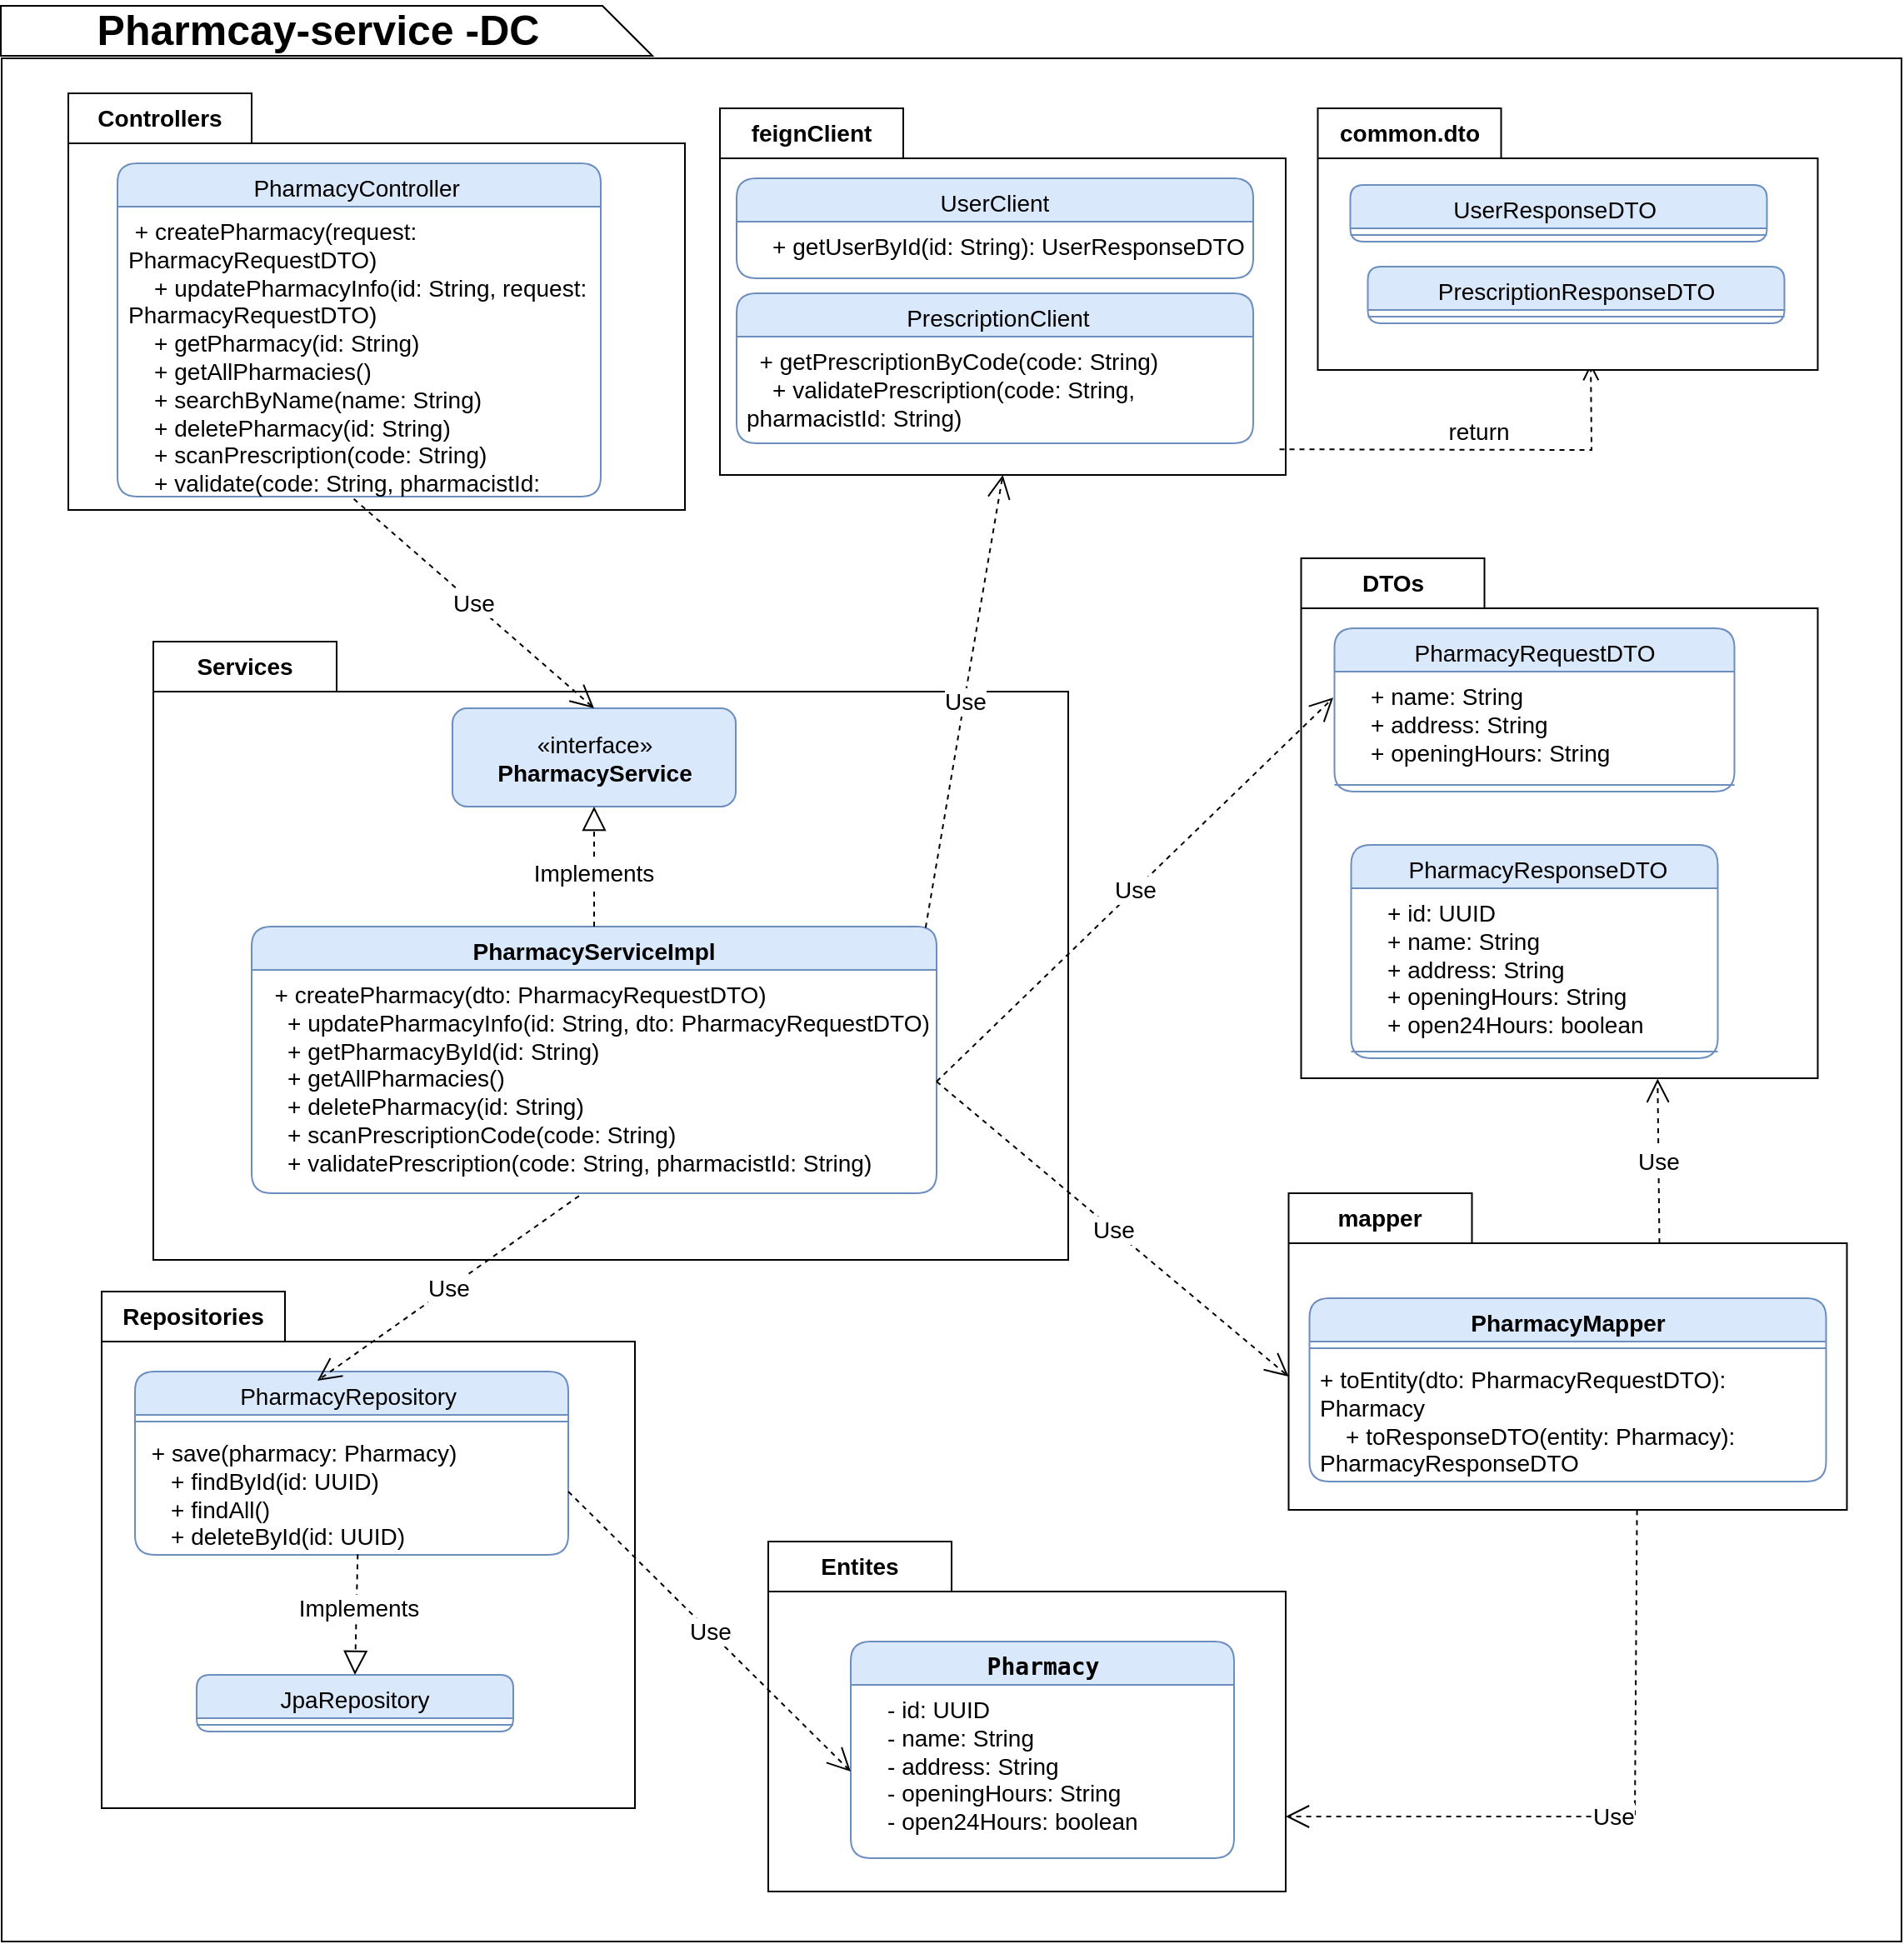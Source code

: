 <mxfile version="28.2.0">
  <diagram name="Prescription Service - DC" id="-rO3_hpFllKhwETeMBrI">
    <mxGraphModel dx="2034" dy="1017" grid="1" gridSize="10" guides="1" tooltips="1" connect="1" arrows="1" fold="1" page="1" pageScale="1" pageWidth="3300" pageHeight="2339" math="0" shadow="0">
      <root>
        <mxCell id="0" />
        <mxCell id="1" parent="0" />
        <mxCell id="9863JnEJpdngomxdaVxT-1" value="" style="html=1;whiteSpace=wrap;fontSize=14;" vertex="1" parent="1">
          <mxGeometry x="550" y="260" width="1140" height="1130" as="geometry" />
        </mxCell>
        <mxCell id="9863JnEJpdngomxdaVxT-2" value="Entites" style="shape=folder;fontStyle=1;tabWidth=110;tabHeight=30;tabPosition=left;html=1;boundedLbl=1;labelInHeader=1;container=1;collapsible=0;recursiveResize=0;whiteSpace=wrap;fontSize=14;" vertex="1" parent="1">
          <mxGeometry x="1010" y="1150" width="310.5" height="210" as="geometry" />
        </mxCell>
        <mxCell id="9863JnEJpdngomxdaVxT-3" value="&lt;div style=&quot;text-align: left;&quot;&gt;&lt;font face=&quot;monospace&quot;&gt;Pharmacy&lt;/font&gt;&lt;/div&gt;" style="swimlane;fontStyle=1;align=center;verticalAlign=top;childLayout=stackLayout;horizontal=1;startSize=26;horizontalStack=0;resizeParent=1;resizeParentMax=0;resizeLast=0;collapsible=1;marginBottom=0;whiteSpace=wrap;html=1;fillColor=#dae8fc;strokeColor=#6c8ebf;rounded=1;fontSize=14;" vertex="1" parent="9863JnEJpdngomxdaVxT-2">
          <mxGeometry x="49.5" y="60" width="230" height="130" as="geometry">
            <mxRectangle x="200" y="60" width="70" height="30" as="alternateBounds" />
          </mxGeometry>
        </mxCell>
        <mxCell id="9863JnEJpdngomxdaVxT-4" value="&lt;div&gt;&lt;div&gt;&amp;nbsp; &amp;nbsp; - id: UUID&lt;/div&gt;&lt;div&gt;&amp;nbsp; &amp;nbsp; - name: String&lt;/div&gt;&lt;div&gt;&amp;nbsp; &amp;nbsp; - address: String&lt;/div&gt;&lt;div&gt;&amp;nbsp; &amp;nbsp; - openingHours: String&lt;/div&gt;&lt;div&gt;&amp;nbsp; &amp;nbsp; - open24Hours: boolean&lt;/div&gt;&lt;/div&gt;" style="text;strokeColor=none;fillColor=none;align=left;verticalAlign=top;spacingLeft=4;spacingRight=4;overflow=hidden;rotatable=0;points=[[0,0.5],[1,0.5]];portConstraint=eastwest;whiteSpace=wrap;html=1;rounded=1;fontSize=14;" vertex="1" parent="9863JnEJpdngomxdaVxT-3">
          <mxGeometry y="26" width="230" height="104" as="geometry" />
        </mxCell>
        <mxCell id="9863JnEJpdngomxdaVxT-26" value="DTOs" style="shape=folder;fontStyle=1;tabWidth=110;tabHeight=30;tabPosition=left;html=1;boundedLbl=1;labelInHeader=1;container=1;collapsible=0;recursiveResize=0;whiteSpace=wrap;fontSize=14;" vertex="1" parent="1">
          <mxGeometry x="1329.75" y="560" width="310" height="312" as="geometry" />
        </mxCell>
        <mxCell id="9863JnEJpdngomxdaVxT-27" value="&lt;div style=&quot;text-align: left;&quot;&gt;&lt;span style=&quot;font-weight: 400;&quot;&gt;PharmacyRequestDTO&lt;/span&gt;&lt;/div&gt;" style="swimlane;fontStyle=1;align=center;verticalAlign=top;childLayout=stackLayout;horizontal=1;startSize=26;horizontalStack=0;resizeParent=1;resizeParentMax=0;resizeLast=0;collapsible=1;marginBottom=0;whiteSpace=wrap;html=1;fillColor=#dae8fc;strokeColor=#6c8ebf;rounded=1;fontSize=14;" vertex="1" parent="9863JnEJpdngomxdaVxT-26">
          <mxGeometry x="20" y="42" width="240" height="98" as="geometry">
            <mxRectangle x="200" y="60" width="70" height="30" as="alternateBounds" />
          </mxGeometry>
        </mxCell>
        <mxCell id="9863JnEJpdngomxdaVxT-28" value="&lt;div&gt;&amp;nbsp; &amp;nbsp; + name: String&lt;/div&gt;&lt;div&gt;&amp;nbsp; &amp;nbsp; + address: String&lt;/div&gt;&lt;div&gt;&amp;nbsp; &amp;nbsp; + openingHours: String&lt;/div&gt;" style="text;strokeColor=none;fillColor=none;align=left;verticalAlign=top;spacingLeft=4;spacingRight=4;overflow=hidden;rotatable=0;points=[[0,0.5],[1,0.5]];portConstraint=eastwest;whiteSpace=wrap;html=1;rounded=1;fontSize=14;" vertex="1" parent="9863JnEJpdngomxdaVxT-27">
          <mxGeometry y="26" width="240" height="64" as="geometry" />
        </mxCell>
        <mxCell id="9863JnEJpdngomxdaVxT-29" value="" style="line;strokeWidth=1;fillColor=none;align=left;verticalAlign=middle;spacingTop=-1;spacingLeft=3;spacingRight=3;rotatable=0;labelPosition=right;points=[];portConstraint=eastwest;strokeColor=inherit;rounded=1;fontSize=14;" vertex="1" parent="9863JnEJpdngomxdaVxT-27">
          <mxGeometry y="90" width="240" height="8" as="geometry" />
        </mxCell>
        <mxCell id="9863JnEJpdngomxdaVxT-30" value="&lt;div style=&quot;text-align: left;&quot;&gt;&lt;span style=&quot;font-weight: 400;&quot;&gt;&amp;nbsp;PharmacyResponseDTO&lt;/span&gt;&lt;/div&gt;" style="swimlane;fontStyle=1;align=center;verticalAlign=top;childLayout=stackLayout;horizontal=1;startSize=26;horizontalStack=0;resizeParent=1;resizeParentMax=0;resizeLast=0;collapsible=1;marginBottom=0;whiteSpace=wrap;html=1;fillColor=#dae8fc;strokeColor=#6c8ebf;rounded=1;fontSize=14;" vertex="1" parent="9863JnEJpdngomxdaVxT-26">
          <mxGeometry x="30" y="172" width="220" height="128" as="geometry">
            <mxRectangle x="200" y="60" width="70" height="30" as="alternateBounds" />
          </mxGeometry>
        </mxCell>
        <mxCell id="9863JnEJpdngomxdaVxT-31" value="&lt;div&gt;&amp;nbsp; &amp;nbsp; + id: UUID&lt;/div&gt;&lt;div&gt;&amp;nbsp; &amp;nbsp; + name: String&lt;/div&gt;&lt;div&gt;&amp;nbsp; &amp;nbsp; + address: String&lt;/div&gt;&lt;div&gt;&amp;nbsp; &amp;nbsp; + openingHours: String&lt;/div&gt;&lt;div&gt;&amp;nbsp; &amp;nbsp; + open24Hours: boolean&lt;/div&gt;" style="text;strokeColor=none;fillColor=none;align=left;verticalAlign=top;spacingLeft=4;spacingRight=4;overflow=hidden;rotatable=0;points=[[0,0.5],[1,0.5]];portConstraint=eastwest;whiteSpace=wrap;html=1;rounded=1;fontSize=14;" vertex="1" parent="9863JnEJpdngomxdaVxT-30">
          <mxGeometry y="26" width="220" height="94" as="geometry" />
        </mxCell>
        <mxCell id="9863JnEJpdngomxdaVxT-32" value="" style="line;strokeWidth=1;fillColor=none;align=left;verticalAlign=middle;spacingTop=-1;spacingLeft=3;spacingRight=3;rotatable=0;labelPosition=right;points=[];portConstraint=eastwest;strokeColor=inherit;rounded=1;fontSize=14;" vertex="1" parent="9863JnEJpdngomxdaVxT-30">
          <mxGeometry y="120" width="220" height="8" as="geometry" />
        </mxCell>
        <mxCell id="9863JnEJpdngomxdaVxT-41" value="Services" style="shape=folder;fontStyle=1;tabWidth=110;tabHeight=30;tabPosition=left;html=1;boundedLbl=1;labelInHeader=1;container=1;collapsible=0;recursiveResize=0;whiteSpace=wrap;fontSize=14;" vertex="1" parent="1">
          <mxGeometry x="641" y="610" width="549" height="371" as="geometry" />
        </mxCell>
        <mxCell id="9863JnEJpdngomxdaVxT-42" value="&lt;div style=&quot;text-align: left;&quot;&gt;PharmacyServiceImpl&lt;/div&gt;" style="swimlane;fontStyle=1;align=center;verticalAlign=top;childLayout=stackLayout;horizontal=1;startSize=26;horizontalStack=0;resizeParent=1;resizeParentMax=0;resizeLast=0;collapsible=1;marginBottom=0;whiteSpace=wrap;html=1;rounded=1;fillColor=#dae8fc;strokeColor=#6c8ebf;fontSize=14;" vertex="1" parent="9863JnEJpdngomxdaVxT-41">
          <mxGeometry x="59" y="171" width="411" height="160" as="geometry" />
        </mxCell>
        <mxCell id="9863JnEJpdngomxdaVxT-43" value="&lt;div&gt;&amp;nbsp; + createPharmacy(dto: PharmacyRequestDTO)&lt;/div&gt;&lt;div&gt;&amp;nbsp; &amp;nbsp; + updatePharmacyInfo(id: String, dto: PharmacyRequestDTO)&lt;/div&gt;&lt;div&gt;&amp;nbsp; &amp;nbsp; + getPharmacyById(id: String)&lt;/div&gt;&lt;div&gt;&amp;nbsp; &amp;nbsp; + getAllPharmacies()&lt;/div&gt;&lt;div&gt;&amp;nbsp; &amp;nbsp; + deletePharmacy(id: String)&lt;/div&gt;&lt;div&gt;&amp;nbsp; &amp;nbsp; + scanPrescriptionCode(code: String)&lt;/div&gt;&lt;div&gt;&amp;nbsp; &amp;nbsp; + validatePrescription(code: String, pharmacistId: String)&lt;/div&gt;" style="text;strokeColor=none;fillColor=none;align=left;verticalAlign=top;spacingLeft=4;spacingRight=4;overflow=hidden;rotatable=0;points=[[0,0.5],[1,0.5]];portConstraint=eastwest;whiteSpace=wrap;html=1;rounded=1;fontSize=14;" vertex="1" parent="9863JnEJpdngomxdaVxT-42">
          <mxGeometry y="26" width="411" height="134" as="geometry" />
        </mxCell>
        <mxCell id="9863JnEJpdngomxdaVxT-44" value="«interface»&lt;br&gt;&lt;div style=&quot;text-align: left;&quot;&gt;&lt;b&gt;PharmacyService&lt;/b&gt;&lt;/div&gt;" style="html=1;whiteSpace=wrap;fillColor=#dae8fc;strokeColor=#6c8ebf;rounded=1;fontSize=14;" vertex="1" parent="9863JnEJpdngomxdaVxT-41">
          <mxGeometry x="179.5" y="40" width="170" height="59" as="geometry" />
        </mxCell>
        <mxCell id="9863JnEJpdngomxdaVxT-45" value="" style="endArrow=block;dashed=1;endFill=0;endSize=12;html=1;rounded=0;exitX=0.5;exitY=0;exitDx=0;exitDy=0;entryX=0.5;entryY=1;entryDx=0;entryDy=0;fontSize=14;" edge="1" parent="9863JnEJpdngomxdaVxT-41" source="9863JnEJpdngomxdaVxT-42" target="9863JnEJpdngomxdaVxT-44">
          <mxGeometry width="160" relative="1" as="geometry">
            <mxPoint x="264.5" y="150" as="sourcePoint" />
            <mxPoint x="117.5" y="70" as="targetPoint" />
          </mxGeometry>
        </mxCell>
        <mxCell id="9863JnEJpdngomxdaVxT-46" value="Implements" style="edgeLabel;html=1;align=center;verticalAlign=middle;resizable=0;points=[];fontSize=14;" vertex="1" connectable="0" parent="9863JnEJpdngomxdaVxT-45">
          <mxGeometry x="-0.1" y="1" relative="1" as="geometry">
            <mxPoint as="offset" />
          </mxGeometry>
        </mxCell>
        <mxCell id="9863JnEJpdngomxdaVxT-47" value="Controllers" style="shape=folder;fontStyle=1;tabWidth=110;tabHeight=30;tabPosition=left;html=1;boundedLbl=1;labelInHeader=1;container=1;collapsible=0;recursiveResize=0;whiteSpace=wrap;fontSize=14;" vertex="1" parent="1">
          <mxGeometry x="590" y="281" width="370" height="250" as="geometry" />
        </mxCell>
        <mxCell id="9863JnEJpdngomxdaVxT-48" value="&lt;div style=&quot;text-align: left;&quot;&gt;&lt;span style=&quot;font-weight: 400;&quot;&gt;PharmacyController&amp;nbsp;&lt;/span&gt;&lt;/div&gt;" style="swimlane;fontStyle=1;align=center;verticalAlign=top;childLayout=stackLayout;horizontal=1;startSize=26;horizontalStack=0;resizeParent=1;resizeParentMax=0;resizeLast=0;collapsible=1;marginBottom=0;whiteSpace=wrap;html=1;rounded=1;fillColor=#dae8fc;strokeColor=#6c8ebf;fontSize=14;" vertex="1" parent="9863JnEJpdngomxdaVxT-47">
          <mxGeometry x="29.5" y="42" width="290" height="200" as="geometry" />
        </mxCell>
        <mxCell id="9863JnEJpdngomxdaVxT-49" value="&lt;div&gt;&amp;nbsp;+ createPharmacy(request: PharmacyRequestDTO)&lt;/div&gt;&lt;div&gt;&amp;nbsp; &amp;nbsp; + updatePharmacyInfo(id: String, request: PharmacyRequestDTO)&lt;/div&gt;&lt;div&gt;&amp;nbsp; &amp;nbsp; + getPharmacy(id: String)&lt;/div&gt;&lt;div&gt;&amp;nbsp; &amp;nbsp; + getAllPharmacies()&lt;/div&gt;&lt;div&gt;&amp;nbsp; &amp;nbsp; + searchByName(name: String)&lt;/div&gt;&lt;div&gt;&amp;nbsp; &amp;nbsp; + deletePharmacy(id: String)&lt;/div&gt;&lt;div&gt;&amp;nbsp; &amp;nbsp; + scanPrescription(code: String)&lt;/div&gt;&lt;div&gt;&amp;nbsp; &amp;nbsp; + validate(code: String, pharmacistId: String)&lt;/div&gt;" style="text;strokeColor=none;fillColor=none;align=left;verticalAlign=top;spacingLeft=4;spacingRight=4;overflow=hidden;rotatable=0;points=[[0,0.5],[1,0.5]];portConstraint=eastwest;whiteSpace=wrap;html=1;rounded=1;fontSize=14;" vertex="1" parent="9863JnEJpdngomxdaVxT-48">
          <mxGeometry y="26" width="290" height="174" as="geometry" />
        </mxCell>
        <mxCell id="9863JnEJpdngomxdaVxT-50" value="Repositories" style="shape=folder;fontStyle=1;tabWidth=110;tabHeight=30;tabPosition=left;html=1;boundedLbl=1;labelInHeader=1;container=1;collapsible=0;recursiveResize=0;whiteSpace=wrap;fontSize=14;" vertex="1" parent="1">
          <mxGeometry x="610" y="1000" width="320" height="310" as="geometry" />
        </mxCell>
        <mxCell id="9863JnEJpdngomxdaVxT-51" value="&lt;div style=&quot;text-align: left;&quot;&gt;&lt;span style=&quot;font-weight: 400;&quot;&gt;PharmacyRepository&amp;nbsp;&lt;/span&gt;&lt;/div&gt;" style="swimlane;fontStyle=1;align=center;verticalAlign=top;childLayout=stackLayout;horizontal=1;startSize=26;horizontalStack=0;resizeParent=1;resizeParentMax=0;resizeLast=0;collapsible=1;marginBottom=0;whiteSpace=wrap;html=1;rounded=1;fillColor=#dae8fc;strokeColor=#6c8ebf;fontSize=14;" vertex="1" parent="9863JnEJpdngomxdaVxT-50">
          <mxGeometry x="20" y="48" width="260" height="110" as="geometry" />
        </mxCell>
        <mxCell id="9863JnEJpdngomxdaVxT-52" value="" style="line;strokeWidth=1;fillColor=none;align=left;verticalAlign=middle;spacingTop=-1;spacingLeft=3;spacingRight=3;rotatable=0;labelPosition=right;points=[];portConstraint=eastwest;strokeColor=inherit;rounded=1;fontSize=14;" vertex="1" parent="9863JnEJpdngomxdaVxT-51">
          <mxGeometry y="26" width="260" height="8" as="geometry" />
        </mxCell>
        <mxCell id="9863JnEJpdngomxdaVxT-53" value="&lt;div&gt;&lt;div&gt;&amp;nbsp;+ save(pharmacy: Pharmacy)&lt;/div&gt;&lt;div&gt;&amp;nbsp; &amp;nbsp; + findById(id: UUID)&lt;/div&gt;&lt;div&gt;&amp;nbsp; &amp;nbsp; + findAll()&lt;/div&gt;&lt;div&gt;&amp;nbsp; &amp;nbsp; + deleteById(id: UUID)&lt;/div&gt;&lt;/div&gt;" style="text;strokeColor=none;fillColor=none;align=left;verticalAlign=top;spacingLeft=4;spacingRight=4;overflow=hidden;rotatable=0;points=[[0,0.5],[1,0.5]];portConstraint=eastwest;whiteSpace=wrap;html=1;rounded=1;fontSize=14;" vertex="1" parent="9863JnEJpdngomxdaVxT-51">
          <mxGeometry y="34" width="260" height="76" as="geometry" />
        </mxCell>
        <mxCell id="9863JnEJpdngomxdaVxT-54" value="&lt;div style=&quot;text-align: left;&quot;&gt;&lt;span style=&quot;font-weight: 400;&quot;&gt;JpaRepository&lt;/span&gt;&lt;/div&gt;" style="swimlane;fontStyle=1;align=center;verticalAlign=top;childLayout=stackLayout;horizontal=1;startSize=26;horizontalStack=0;resizeParent=1;resizeParentMax=0;resizeLast=0;collapsible=1;marginBottom=0;whiteSpace=wrap;html=1;rounded=1;fillColor=#dae8fc;strokeColor=#6c8ebf;fontSize=14;" vertex="1" parent="9863JnEJpdngomxdaVxT-50">
          <mxGeometry x="57" y="230" width="190" height="34" as="geometry" />
        </mxCell>
        <mxCell id="9863JnEJpdngomxdaVxT-55" value="" style="line;strokeWidth=1;fillColor=none;align=left;verticalAlign=middle;spacingTop=-1;spacingLeft=3;spacingRight=3;rotatable=0;labelPosition=right;points=[];portConstraint=eastwest;strokeColor=inherit;rounded=1;fontSize=14;" vertex="1" parent="9863JnEJpdngomxdaVxT-54">
          <mxGeometry y="26" width="190" height="8" as="geometry" />
        </mxCell>
        <mxCell id="9863JnEJpdngomxdaVxT-56" value="" style="endArrow=block;dashed=1;endFill=0;endSize=12;html=1;rounded=0;exitX=0.514;exitY=0.996;exitDx=0;exitDy=0;entryX=0.5;entryY=0;entryDx=0;entryDy=0;fontSize=14;exitPerimeter=0;" edge="1" parent="9863JnEJpdngomxdaVxT-50" source="9863JnEJpdngomxdaVxT-53" target="9863JnEJpdngomxdaVxT-54">
          <mxGeometry width="160" relative="1" as="geometry">
            <mxPoint x="480" y="202" as="sourcePoint" />
            <mxPoint x="480" y="130" as="targetPoint" />
            <Array as="points" />
          </mxGeometry>
        </mxCell>
        <mxCell id="9863JnEJpdngomxdaVxT-57" value="Implements" style="edgeLabel;html=1;align=center;verticalAlign=middle;resizable=0;points=[];fontSize=14;" vertex="1" connectable="0" parent="9863JnEJpdngomxdaVxT-56">
          <mxGeometry x="-0.1" y="1" relative="1" as="geometry">
            <mxPoint as="offset" />
          </mxGeometry>
        </mxCell>
        <mxCell id="9863JnEJpdngomxdaVxT-65" value="" style="shape=card;whiteSpace=wrap;html=1;rotation=90;flipV=1;flipH=1;direction=west;fontSize=14;" vertex="1" parent="1">
          <mxGeometry x="730" y="48" width="30" height="391" as="geometry" />
        </mxCell>
        <mxCell id="9863JnEJpdngomxdaVxT-66" value="&lt;h1 style=&quot;text-align: left; margin-top: 0px;&quot;&gt;&lt;span style=&quot;background-color: transparent; color: light-dark(rgb(0, 0, 0), rgb(255, 255, 255));&quot;&gt;&lt;font style=&quot;font-size: 25px;&quot;&gt;Pharmcay-service -DC&lt;/font&gt;&lt;/span&gt;&lt;/h1&gt;" style="text;html=1;align=center;verticalAlign=middle;whiteSpace=wrap;rounded=0;fontSize=14;" vertex="1" parent="1">
          <mxGeometry x="570" y="238" width="340" height="27" as="geometry" />
        </mxCell>
        <mxCell id="9863JnEJpdngomxdaVxT-68" value="Use" style="endArrow=open;endSize=12;dashed=1;html=1;rounded=0;exitX=0.489;exitY=1.008;exitDx=0;exitDy=0;exitPerimeter=0;entryX=0.5;entryY=0;entryDx=0;entryDy=0;fontSize=14;" edge="1" parent="1" source="9863JnEJpdngomxdaVxT-49" target="9863JnEJpdngomxdaVxT-44">
          <mxGeometry width="160" relative="1" as="geometry">
            <mxPoint x="880" y="600" as="sourcePoint" />
            <mxPoint x="1040" y="600" as="targetPoint" />
          </mxGeometry>
        </mxCell>
        <mxCell id="9863JnEJpdngomxdaVxT-69" value="Use" style="endArrow=open;endSize=12;dashed=1;html=1;rounded=0;exitX=0.478;exitY=1.012;exitDx=0;exitDy=0;exitPerimeter=0;entryX=0.421;entryY=0.05;entryDx=0;entryDy=0;entryPerimeter=0;fontSize=14;" edge="1" parent="1" source="9863JnEJpdngomxdaVxT-43" target="9863JnEJpdngomxdaVxT-51">
          <mxGeometry width="160" relative="1" as="geometry">
            <mxPoint x="930" y="980" as="sourcePoint" />
            <mxPoint x="1090" y="980" as="targetPoint" />
          </mxGeometry>
        </mxCell>
        <mxCell id="9863JnEJpdngomxdaVxT-76" value="Use" style="endArrow=open;endSize=12;dashed=1;html=1;rounded=0;exitX=1;exitY=0.5;exitDx=0;exitDy=0;entryX=-0.003;entryY=0.245;entryDx=0;entryDy=0;entryPerimeter=0;fontSize=14;" edge="1" parent="1" source="9863JnEJpdngomxdaVxT-43" target="9863JnEJpdngomxdaVxT-28">
          <mxGeometry width="160" relative="1" as="geometry">
            <mxPoint x="1096" y="1000" as="sourcePoint" />
            <mxPoint x="1030" y="1113" as="targetPoint" />
          </mxGeometry>
        </mxCell>
        <mxCell id="9863JnEJpdngomxdaVxT-79" value="feignClient" style="shape=folder;fontStyle=1;tabWidth=110;tabHeight=30;tabPosition=left;html=1;boundedLbl=1;labelInHeader=1;container=1;collapsible=0;recursiveResize=0;whiteSpace=wrap;fontSize=14;" vertex="1" parent="1">
          <mxGeometry x="981" y="290" width="339.5" height="220" as="geometry" />
        </mxCell>
        <mxCell id="9863JnEJpdngomxdaVxT-80" value="&lt;div style=&quot;text-align: left;&quot;&gt;&lt;span style=&quot;font-weight: 400;&quot;&gt;&amp;nbsp;UserClient&amp;nbsp;&lt;/span&gt;&lt;/div&gt;" style="swimlane;fontStyle=1;align=center;verticalAlign=top;childLayout=stackLayout;horizontal=1;startSize=26;horizontalStack=0;resizeParent=1;resizeParentMax=0;resizeLast=0;collapsible=1;marginBottom=0;whiteSpace=wrap;html=1;rounded=1;fillColor=#dae8fc;strokeColor=#6c8ebf;fontSize=14;" vertex="1" parent="9863JnEJpdngomxdaVxT-79">
          <mxGeometry x="10" y="42" width="310" height="60" as="geometry" />
        </mxCell>
        <mxCell id="9863JnEJpdngomxdaVxT-81" value="&lt;div&gt;&amp;nbsp; &amp;nbsp; + getUserById(id: String): UserResponseDTO&lt;/div&gt;&lt;div&gt;&lt;br&gt;&lt;/div&gt;" style="text;strokeColor=none;fillColor=none;align=left;verticalAlign=top;spacingLeft=4;spacingRight=4;overflow=hidden;rotatable=0;points=[[0,0.5],[1,0.5]];portConstraint=eastwest;whiteSpace=wrap;html=1;rounded=1;fontSize=14;" vertex="1" parent="9863JnEJpdngomxdaVxT-80">
          <mxGeometry y="26" width="310" height="34" as="geometry" />
        </mxCell>
        <mxCell id="9863JnEJpdngomxdaVxT-91" value="&lt;div style=&quot;text-align: left;&quot;&gt;&lt;span style=&quot;font-weight: 400;&quot;&gt;&amp;nbsp;PrescriptionClient&lt;/span&gt;&lt;/div&gt;" style="swimlane;fontStyle=1;align=center;verticalAlign=top;childLayout=stackLayout;horizontal=1;startSize=26;horizontalStack=0;resizeParent=1;resizeParentMax=0;resizeLast=0;collapsible=1;marginBottom=0;whiteSpace=wrap;html=1;rounded=1;fillColor=#dae8fc;strokeColor=#6c8ebf;fontSize=14;" vertex="1" parent="9863JnEJpdngomxdaVxT-79">
          <mxGeometry x="10" y="111" width="310" height="90" as="geometry" />
        </mxCell>
        <mxCell id="9863JnEJpdngomxdaVxT-92" value="&lt;div&gt;&lt;div&gt;&amp;nbsp; + getPrescriptionByCode(code: String)&lt;/div&gt;&lt;div&gt;&amp;nbsp; &amp;nbsp; + validatePrescription(code: String, pharmacistId: String)&lt;/div&gt;&lt;/div&gt;" style="text;strokeColor=none;fillColor=none;align=left;verticalAlign=top;spacingLeft=4;spacingRight=4;overflow=hidden;rotatable=0;points=[[0,0.5],[1,0.5]];portConstraint=eastwest;whiteSpace=wrap;html=1;rounded=1;fontSize=14;" vertex="1" parent="9863JnEJpdngomxdaVxT-91">
          <mxGeometry y="26" width="310" height="64" as="geometry" />
        </mxCell>
        <mxCell id="9863JnEJpdngomxdaVxT-83" value="Use" style="endArrow=open;endSize=12;dashed=1;html=1;rounded=0;exitX=0.984;exitY=0.004;exitDx=0;exitDy=0;exitPerimeter=0;entryX=0.5;entryY=1;entryDx=0;entryDy=0;entryPerimeter=0;fontSize=14;" edge="1" parent="1" source="9863JnEJpdngomxdaVxT-42" target="9863JnEJpdngomxdaVxT-79">
          <mxGeometry width="160" relative="1" as="geometry">
            <mxPoint x="1310" y="848" as="sourcePoint" />
            <mxPoint x="1590" y="750" as="targetPoint" />
          </mxGeometry>
        </mxCell>
        <mxCell id="9863JnEJpdngomxdaVxT-84" value="return" style="html=1;verticalAlign=bottom;endArrow=open;dashed=1;endSize=8;curved=0;rounded=0;entryX=0.546;entryY=0.975;entryDx=0;entryDy=0;entryPerimeter=0;fontSize=14;exitX=0.989;exitY=0.93;exitDx=0;exitDy=0;exitPerimeter=0;" edge="1" parent="1" target="9863JnEJpdngomxdaVxT-88" source="9863JnEJpdngomxdaVxT-79">
          <mxGeometry relative="1" as="geometry">
            <mxPoint x="1330" y="530" as="sourcePoint" />
            <mxPoint x="1250" y="530" as="targetPoint" />
            <Array as="points">
              <mxPoint x="1504" y="495" />
            </Array>
          </mxGeometry>
        </mxCell>
        <mxCell id="9863JnEJpdngomxdaVxT-87" value="Use" style="endArrow=open;endSize=12;dashed=1;html=1;rounded=0;exitX=1;exitY=0.5;exitDx=0;exitDy=0;entryX=0;entryY=0.5;entryDx=0;entryDy=0;fontSize=14;" edge="1" parent="1" source="9863JnEJpdngomxdaVxT-53" target="9863JnEJpdngomxdaVxT-4">
          <mxGeometry width="160" relative="1" as="geometry">
            <mxPoint x="1137" y="1690" as="sourcePoint" />
            <mxPoint x="1000" y="1835" as="targetPoint" />
          </mxGeometry>
        </mxCell>
        <mxCell id="9863JnEJpdngomxdaVxT-88" value="common.dto" style="shape=folder;fontStyle=1;tabWidth=110;tabHeight=30;tabPosition=left;html=1;boundedLbl=1;labelInHeader=1;container=1;collapsible=0;recursiveResize=0;whiteSpace=wrap;fontSize=14;" vertex="1" parent="1">
          <mxGeometry x="1339.75" y="290" width="300" height="157" as="geometry" />
        </mxCell>
        <mxCell id="9863JnEJpdngomxdaVxT-89" value="&lt;div style=&quot;text-align: left;&quot;&gt;&lt;span style=&quot;font-weight: 400;&quot;&gt;UserResponseDTO&amp;nbsp;&lt;/span&gt;&lt;/div&gt;" style="swimlane;fontStyle=1;align=center;verticalAlign=top;childLayout=stackLayout;horizontal=1;startSize=26;horizontalStack=0;resizeParent=1;resizeParentMax=0;resizeLast=0;collapsible=1;marginBottom=0;whiteSpace=wrap;html=1;fillColor=#dae8fc;strokeColor=#6c8ebf;rounded=1;fontSize=14;" vertex="1" parent="9863JnEJpdngomxdaVxT-88">
          <mxGeometry x="19.5" y="46" width="250" height="34" as="geometry">
            <mxRectangle x="200" y="60" width="70" height="30" as="alternateBounds" />
          </mxGeometry>
        </mxCell>
        <mxCell id="9863JnEJpdngomxdaVxT-90" value="" style="line;strokeWidth=1;fillColor=none;align=left;verticalAlign=middle;spacingTop=-1;spacingLeft=3;spacingRight=3;rotatable=0;labelPosition=right;points=[];portConstraint=eastwest;strokeColor=inherit;rounded=1;fontSize=14;" vertex="1" parent="9863JnEJpdngomxdaVxT-89">
          <mxGeometry y="26" width="250" height="8" as="geometry" />
        </mxCell>
        <mxCell id="9863JnEJpdngomxdaVxT-93" value="&lt;div style=&quot;text-align: left;&quot;&gt;&lt;span style=&quot;font-weight: 400;&quot;&gt;PrescriptionResponseDTO&lt;/span&gt;&lt;/div&gt;" style="swimlane;fontStyle=1;align=center;verticalAlign=top;childLayout=stackLayout;horizontal=1;startSize=26;horizontalStack=0;resizeParent=1;resizeParentMax=0;resizeLast=0;collapsible=1;marginBottom=0;whiteSpace=wrap;html=1;fillColor=#dae8fc;strokeColor=#6c8ebf;rounded=1;fontSize=14;" vertex="1" parent="9863JnEJpdngomxdaVxT-88">
          <mxGeometry x="30" y="95" width="250" height="34" as="geometry">
            <mxRectangle x="200" y="60" width="70" height="30" as="alternateBounds" />
          </mxGeometry>
        </mxCell>
        <mxCell id="9863JnEJpdngomxdaVxT-94" value="" style="line;strokeWidth=1;fillColor=none;align=left;verticalAlign=middle;spacingTop=-1;spacingLeft=3;spacingRight=3;rotatable=0;labelPosition=right;points=[];portConstraint=eastwest;strokeColor=inherit;rounded=1;fontSize=14;" vertex="1" parent="9863JnEJpdngomxdaVxT-93">
          <mxGeometry y="26" width="250" height="8" as="geometry" />
        </mxCell>
        <mxCell id="9863JnEJpdngomxdaVxT-95" value="mapper" style="shape=folder;fontStyle=1;tabWidth=110;tabHeight=30;tabPosition=left;html=1;boundedLbl=1;labelInHeader=1;container=1;collapsible=0;recursiveResize=0;whiteSpace=wrap;fontSize=14;" vertex="1" parent="1">
          <mxGeometry x="1322.25" y="941" width="335" height="190" as="geometry" />
        </mxCell>
        <mxCell id="9863JnEJpdngomxdaVxT-98" value="&lt;div style=&quot;text-align: left;&quot;&gt;PharmacyMapper&lt;/div&gt;" style="swimlane;fontStyle=1;align=center;verticalAlign=top;childLayout=stackLayout;horizontal=1;startSize=26;horizontalStack=0;resizeParent=1;resizeParentMax=0;resizeLast=0;collapsible=1;marginBottom=0;whiteSpace=wrap;html=1;rounded=1;fillColor=#dae8fc;strokeColor=#6c8ebf;fontSize=14;" vertex="1" parent="9863JnEJpdngomxdaVxT-95">
          <mxGeometry x="12.5" y="63" width="310" height="110" as="geometry" />
        </mxCell>
        <mxCell id="9863JnEJpdngomxdaVxT-99" value="" style="line;strokeWidth=1;fillColor=none;align=left;verticalAlign=middle;spacingTop=-1;spacingLeft=3;spacingRight=3;rotatable=0;labelPosition=right;points=[];portConstraint=eastwest;strokeColor=inherit;rounded=1;fontSize=14;" vertex="1" parent="9863JnEJpdngomxdaVxT-98">
          <mxGeometry y="26" width="310" height="8" as="geometry" />
        </mxCell>
        <mxCell id="9863JnEJpdngomxdaVxT-100" value="&lt;div&gt;+ toEntity(dto: PharmacyRequestDTO): Pharmacy&lt;/div&gt;&lt;div&gt;&amp;nbsp; &amp;nbsp; + toResponseDTO(entity: Pharmacy): PharmacyResponseDTO&lt;/div&gt;" style="text;strokeColor=none;fillColor=none;align=left;verticalAlign=top;spacingLeft=4;spacingRight=4;overflow=hidden;rotatable=0;points=[[0,0.5],[1,0.5]];portConstraint=eastwest;whiteSpace=wrap;html=1;rounded=1;fontSize=14;" vertex="1" parent="9863JnEJpdngomxdaVxT-98">
          <mxGeometry y="34" width="310" height="76" as="geometry" />
        </mxCell>
        <mxCell id="9863JnEJpdngomxdaVxT-101" value="Use" style="endArrow=open;endSize=12;dashed=1;html=1;rounded=0;exitX=0;exitY=0;exitDx=222.5;exitDy=30;entryX=0.69;entryY=1.001;entryDx=0;entryDy=0;fontSize=14;exitPerimeter=0;entryPerimeter=0;" edge="1" parent="1" source="9863JnEJpdngomxdaVxT-95" target="9863JnEJpdngomxdaVxT-26">
          <mxGeometry width="160" relative="1" as="geometry">
            <mxPoint x="1290" y="900" as="sourcePoint" />
            <mxPoint x="1528" y="740" as="targetPoint" />
            <Array as="points" />
          </mxGeometry>
        </mxCell>
        <mxCell id="9863JnEJpdngomxdaVxT-104" value="Use" style="endArrow=open;endSize=12;dashed=1;html=1;rounded=0;exitX=0.624;exitY=1.001;exitDx=0;exitDy=0;entryX=0;entryY=0;entryDx=310.5;entryDy=165;entryPerimeter=0;fontSize=14;exitPerimeter=0;" edge="1" parent="1" source="9863JnEJpdngomxdaVxT-95" target="9863JnEJpdngomxdaVxT-2">
          <mxGeometry width="160" relative="1" as="geometry">
            <mxPoint x="1210" y="950" as="sourcePoint" />
            <mxPoint x="1448" y="790" as="targetPoint" />
            <Array as="points">
              <mxPoint x="1530" y="1315" />
            </Array>
          </mxGeometry>
        </mxCell>
        <mxCell id="9863JnEJpdngomxdaVxT-105" value="Use" style="endArrow=open;endSize=12;dashed=1;html=1;rounded=0;exitX=1;exitY=0.5;exitDx=0;exitDy=0;entryX=0;entryY=0;entryDx=0;entryDy=110;entryPerimeter=0;fontSize=14;" edge="1" parent="1" source="9863JnEJpdngomxdaVxT-43" target="9863JnEJpdngomxdaVxT-95">
          <mxGeometry width="160" relative="1" as="geometry">
            <mxPoint x="1120" y="1020" as="sourcePoint" />
            <mxPoint x="1358" y="860" as="targetPoint" />
          </mxGeometry>
        </mxCell>
      </root>
    </mxGraphModel>
  </diagram>
</mxfile>
